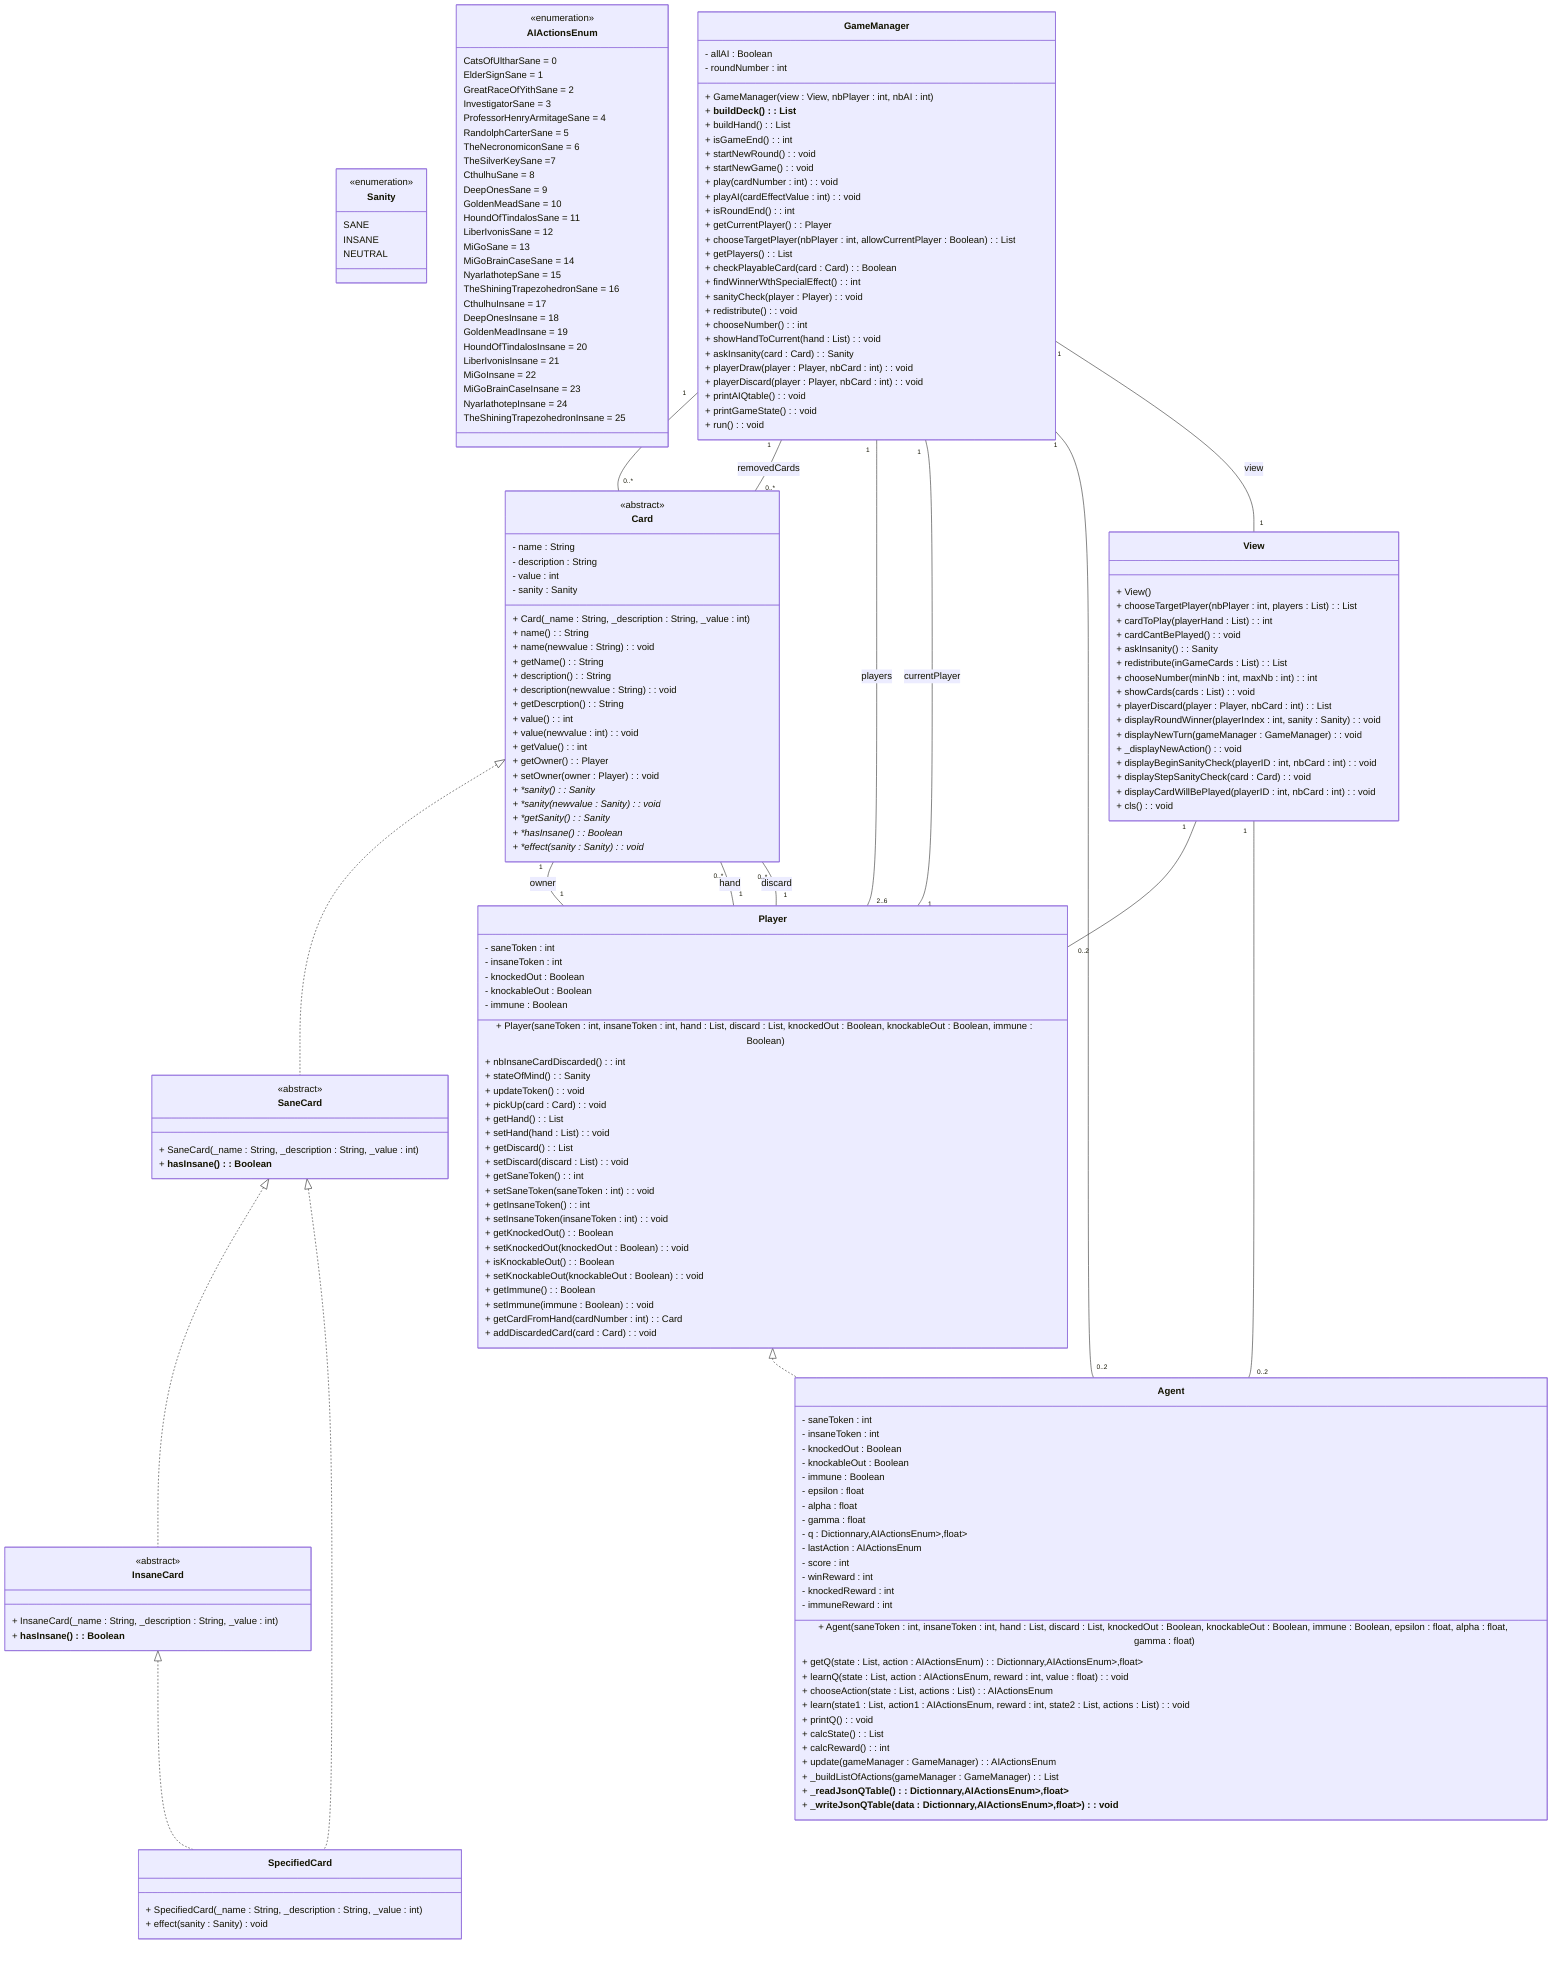 classDiagram
    class Sanity {
    <<enumeration>>
        SANE
        INSANE
        NEUTRAL
    }

    class AIActionsEnum {
    <<enumeration>>
        CatsOfUltharSane = 0
        ElderSignSane = 1
        GreatRaceOfYithSane = 2
        InvestigatorSane = 3
        ProfessorHenryArmitageSane = 4
        RandolphCarterSane = 5
        TheNecronomiconSane = 6
        TheSilverKeySane =7
        CthulhuSane = 8
        DeepOnesSane = 9
        GoldenMeadSane = 10
        HoundOfTindalosSane = 11
        LiberIvonisSane = 12
        MiGoSane = 13
        MiGoBrainCaseSane = 14
        NyarlathotepSane = 15
        TheShiningTrapezohedronSane = 16
        CthulhuInsane = 17
        DeepOnesInsane = 18
        GoldenMeadInsane = 19
        HoundOfTindalosInsane = 20
        LiberIvonisInsane = 21
        MiGoInsane = 22
        MiGoBrainCaseInsane = 23
        NyarlathotepInsane = 24
        TheShiningTrapezohedronInsane = 25
    }

    class Card {
    <<abstract>>
        - name : String
        - description : String
        - value : int
        - sanity : Sanity

        + Card(_name : String, _description : String, _value : int)
        + name() : String
        + name(newvalue : String) : void
        + getName() : String
        + description() : String
        + description(newvalue : String) : void
        + getDescrption() : String
        + value() : int
        + value(newvalue : int) : void
        + getValue() : int
        + getOwner() : Player
        + setOwner(owner : Player) : void
        + *sanity() : Sanity*
        + *sanity(newvalue : Sanity) : void*
        + *getSanity() : Sanity*
        + *hasInsane() : Boolean* 
        + *effect(sanity : Sanity) : void*
    }

    class SaneCard {
    <<abstract>>
        + SaneCard(_name : String, _description : String, _value : int)
        + __hasInsane() : Boolean__
    }

    class InsaneCard {
    <<abstract>>
        + InsaneCard(_name : String, _description : String, _value : int)
        + __hasInsane() : Boolean__
    }

    class SpecifiedCard {
        + SpecifiedCard(_name : String, _description : String, _value : int)
        + effect(sanity : Sanity) void
    }

    class GameManager {
        - allAI : Boolean
        - roundNumber : int

        + GameManager(view : View, nbPlayer : int, nbAI : int)
        + __buildDeck() : List<Card>__
        + buildHand() : List<Card>
        + isGameEnd() : int
        + startNewRound() : void
        + startNewGame() : void
        + play(cardNumber : int) : void
        + playAI(cardEffectValue : int) : void
        + isRoundEnd() : int
        + getCurrentPlayer() : Player
        + chooseTargetPlayer(nbPlayer : int, allowCurrentPlayer : Boolean) : List<Player>
        + getPlayers() : List<Player>
        + checkPlayableCard(card : Card) : Boolean
        + findWinnerWthSpecialEffect() : int
        + sanityCheck(player : Player) : void
        + redistribute() : void
        + chooseNumber() : int
        + showHandToCurrent(hand : List<Card>) : void
        + askInsanity(card : Card) : Sanity
        + playerDraw(player : Player, nbCard : int) : void
        + playerDiscard(player : Player, nbCard : int) : void
        + printAIQtable() : void
        + printGameState() : void
        + run() : void
    }

    class Player {
        - saneToken : int
        - insaneToken : int
        - knockedOut : Boolean
        - knockableOut : Boolean
        - immune : Boolean

        + Player(saneToken : int, insaneToken : int, hand : List<Card>, discard : List<Card>, knockedOut : Boolean, knockableOut : Boolean, immune : Boolean)
        + nbInsaneCardDiscarded() : int
        + stateOfMind() : Sanity
        + updateToken() : void
        + pickUp(card : Card) : void
        + getHand() : List<Card>
        + setHand(hand : List<Card>) : void
        + getDiscard() : List<Card>
        + setDiscard(discard : List<Card>) : void
        + getSaneToken() : int
        + setSaneToken(saneToken : int) : void
        + getInsaneToken() : int
        + setInsaneToken(insaneToken : int) : void
        + getKnockedOut() : Boolean
        + setKnockedOut(knockedOut : Boolean) : void
        + isKnockableOut() : Boolean
        + setKnockableOut(knockableOut : Boolean) : void
        + getImmune() : Boolean
        + setImmune(immune : Boolean) : void
        + getCardFromHand(cardNumber : int) : Card
        + addDiscardedCard(card : Card) : void
    }

    class Agent {
        - saneToken : int
        - insaneToken : int
        - knockedOut : Boolean
        - knockableOut : Boolean
        - immune : Boolean
        - epsilon : float
        - alpha : float
        - gamma : float
        - q : Dictionnary<Dictionnary<List<int>,AIActionsEnum>,float>
        - lastAction : AIActionsEnum
        - score : int
        - winReward : int
        - knockedReward : int
        - immuneReward : int

        + Agent(saneToken : int, insaneToken : int, hand : List<Card>, discard : List<Card>, knockedOut : Boolean, knockableOut : Boolean, immune : Boolean, epsilon : float, alpha : float, gamma : float)
        + getQ(state : List<int>, action : AIActionsEnum) : Dictionnary<Dictionnary<List<int>,AIActionsEnum>,float>
        + learnQ(state : List<int>, action : AIActionsEnum, reward : int, value : float) : void
        + chooseAction(state : List<int>, actions : List<AIActionsEnum>) : AIActionsEnum
        + learn(state1 : List<int>, action1 : AIActionsEnum, reward : int, state2 : List<int>, actions : List<AIActionsEnum>) : void
        + printQ() : void
        + calcState() : List<int>
        + calcReward() : int
        + update(gameManager : GameManager) : AIActionsEnum
        + _buildListOfActions(gameManager : GameManager) : List<AIActionsEnum>
        + ___readJsonQTable() : Dictionnary<Dictionnary<List<int>,AIActionsEnum>,float>__
        + ___writeJsonQTable(data : Dictionnary<Dictionnary<List<int>,AIActionsEnum>,float>) : void__
    }

    class View {
        + View()
        + chooseTargetPlayer(nbPlayer : int, players : List<Player>) : List<Player>
        + cardToPlay(playerHand : List<Card>) : int
        + cardCantBePlayed() : void
        + askInsanity() : Sanity
        + redistribute(inGameCards : List<Card>) : List<Card>
        + chooseNumber(minNb : int, maxNb : int) : int
        + showCards(cards : List<Card>) : void
        + playerDiscard(player : Player, nbCard : int) : List<int>
        + displayRoundWinner(playerIndex : int, sanity : Sanity) : void
        + displayNewTurn(gameManager : GameManager) : void
        + _displayNewAction() : void
        + displayBeginSanityCheck(playerID : int, nbCard : int) : void
        + displayStepSanityCheck(card : Card) : void
        + displayCardWillBePlayed(playerID : int, nbCard : int) : void
        + cls() : void
    }

    Card <|.. SaneCard
    Card "1" -- "1" Player : owner
    SaneCard <|.. InsaneCard
    SaneCard <|.. SpecifiedCard
    InsaneCard <|.. SpecifiedCard
    Player "1" -- "0..*" Card : hand
    Player "1" -- "0..*" Card : discard
    Player <|.. Agent
    GameManager "1" -- "0..*" Card : deck
    GameManager "1" -- "0..*" Card : removedCards
    GameManager "1" -- "2..6" Player : players
    GameManager "1" -- "1" Player : currentPlayer
    GameManager "1" -- "0..2" Agent
    GameManager "1" -- "1" View : view
    View "1" -- "0..2" Player
    View "1" -- "0..2" Agent